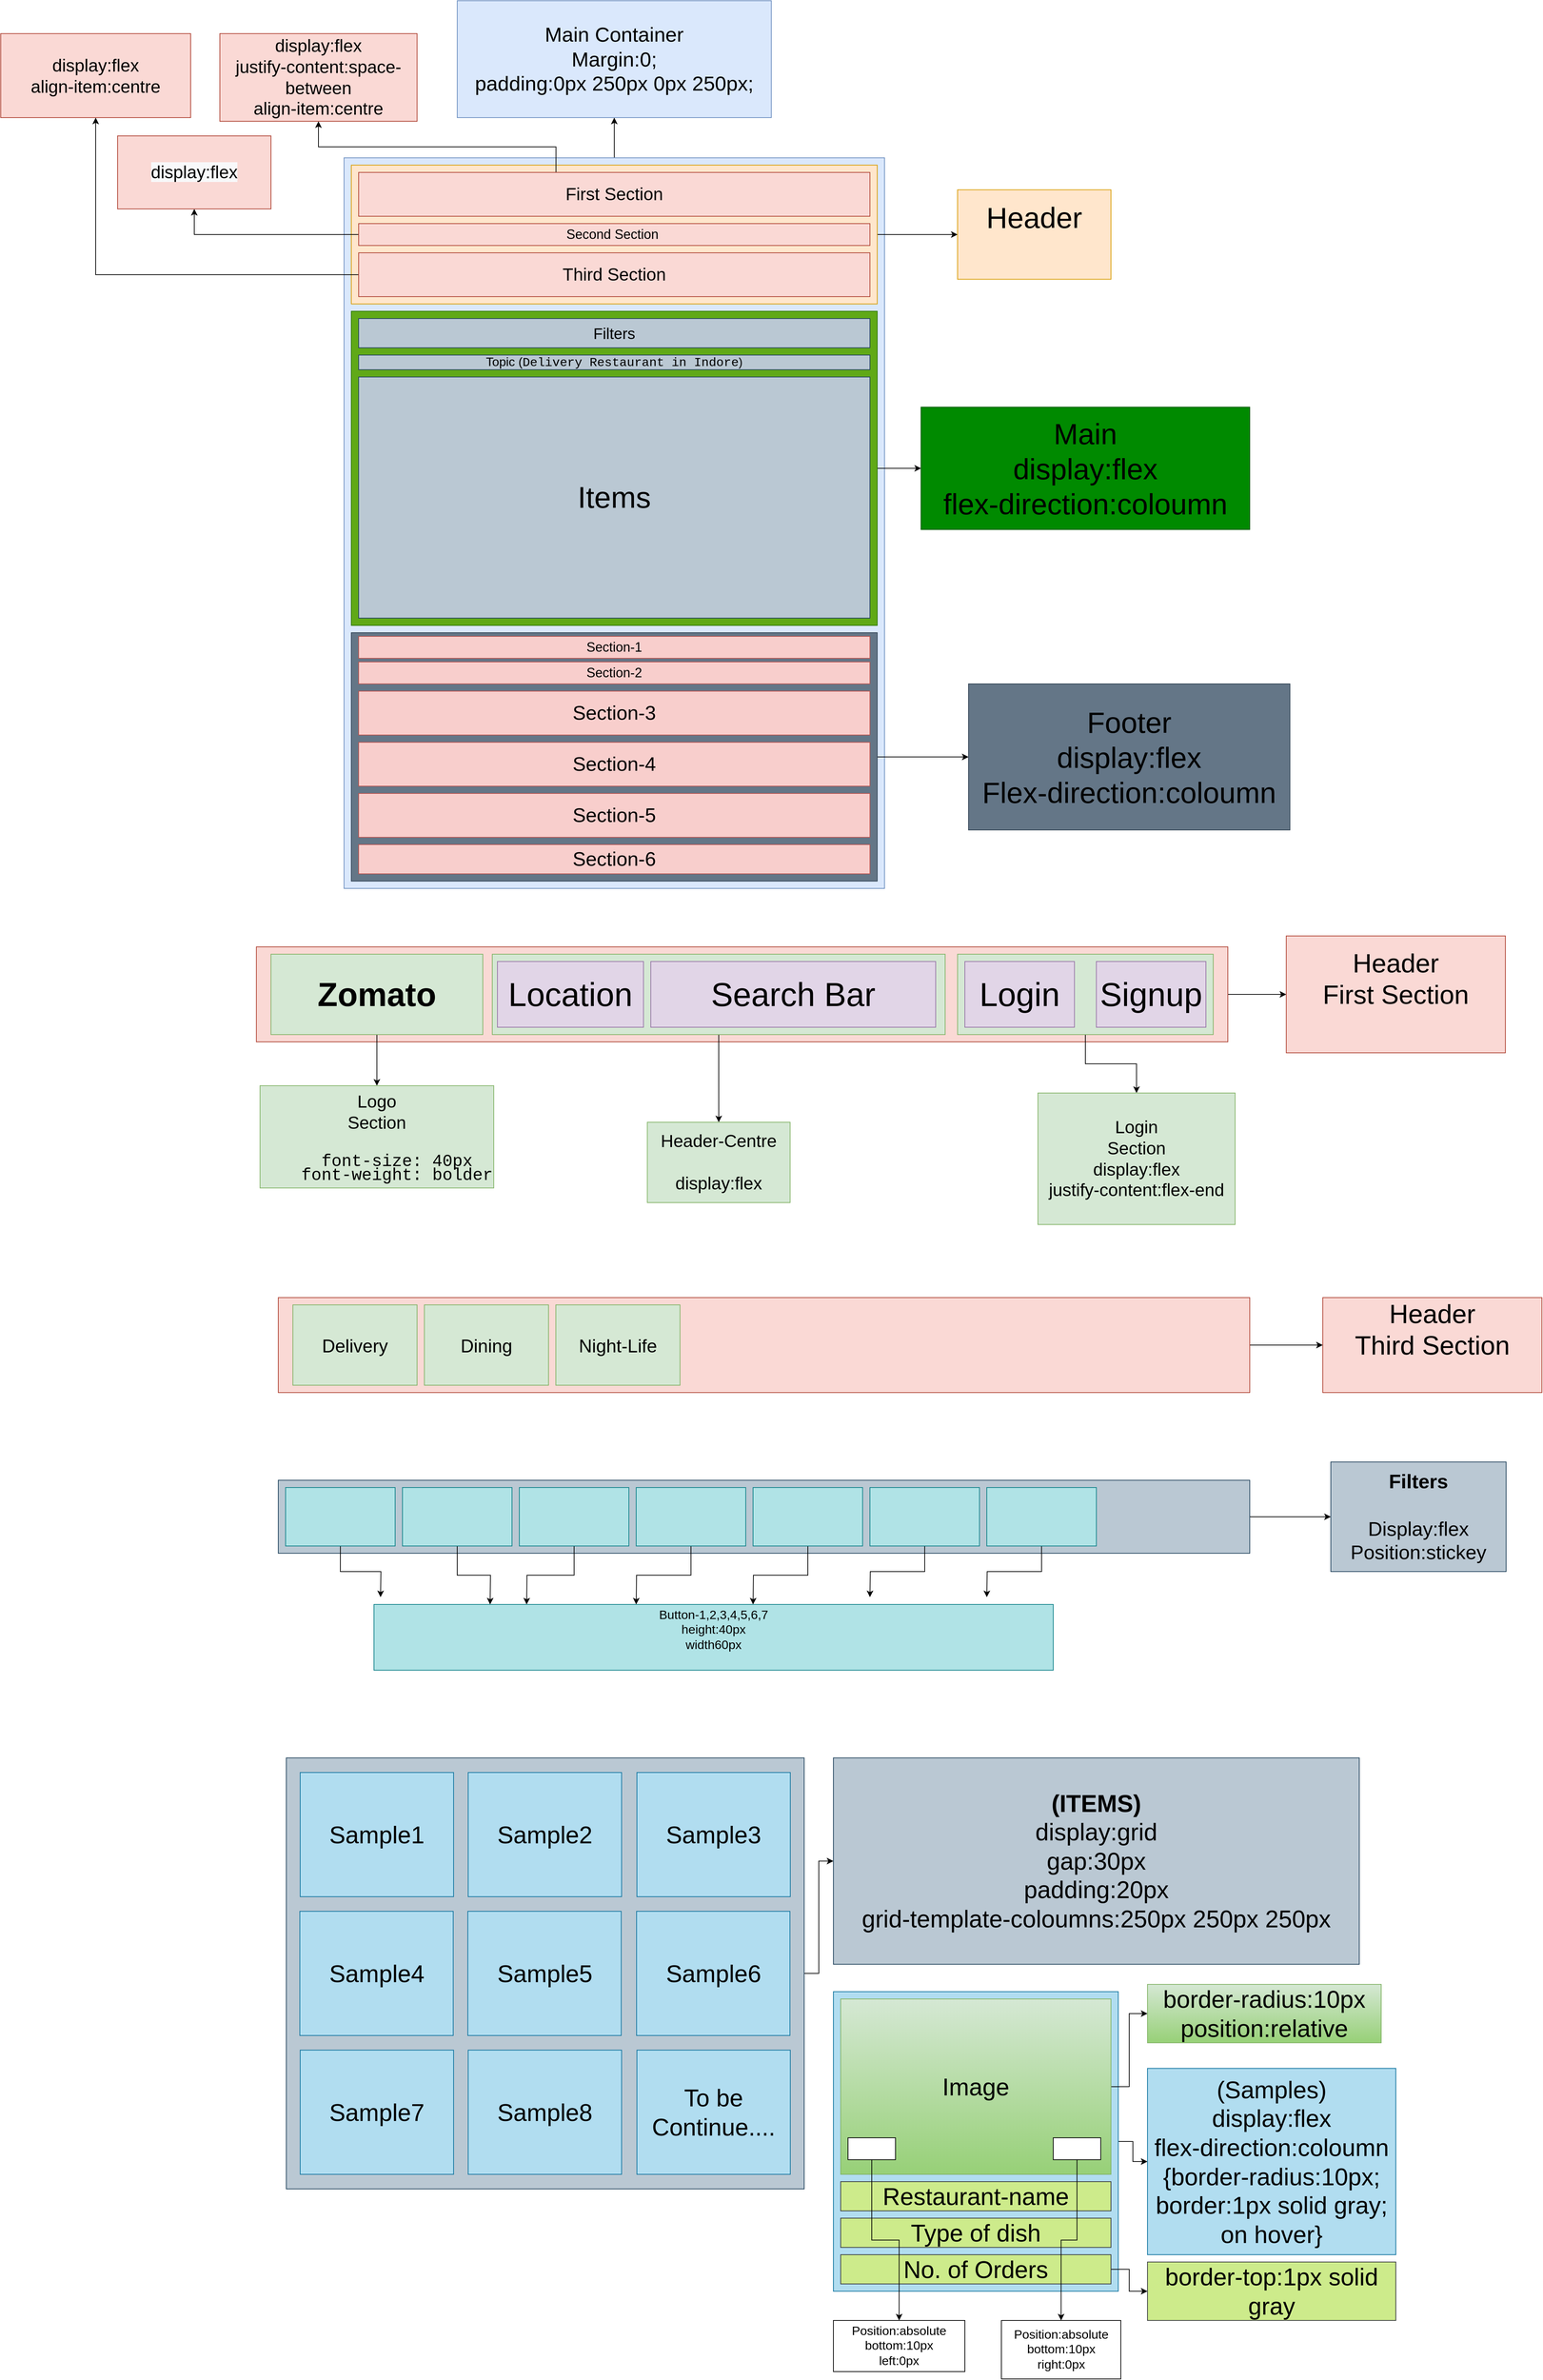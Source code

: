 <mxfile version="17.4.5" type="device"><diagram id="I2g7w4aTYmv8-tsleZh8" name="Page-1"><mxGraphModel dx="1869" dy="1655" grid="1" gridSize="10" guides="1" tooltips="1" connect="1" arrows="1" fold="1" page="1" pageScale="1" pageWidth="850" pageHeight="1100" math="0" shadow="0"><root><mxCell id="0"/><mxCell id="1" parent="0"/><mxCell id="k0lRmJQvDt0-P88YfrCd-26" value="" style="edgeStyle=orthogonalEdgeStyle;rounded=0;orthogonalLoop=1;jettySize=auto;html=1;fontSize=40;" parent="1" source="k0lRmJQvDt0-P88YfrCd-1" target="k0lRmJQvDt0-P88YfrCd-25" edge="1"><mxGeometry relative="1" as="geometry"/></mxCell><mxCell id="k0lRmJQvDt0-P88YfrCd-1" value="" style="rounded=0;whiteSpace=wrap;html=1;fillColor=#dae8fc;strokeColor=#6c8ebf;" parent="1" vertex="1"><mxGeometry x="170" y="110" width="740" height="1000" as="geometry"/></mxCell><mxCell id="k0lRmJQvDt0-P88YfrCd-22" value="" style="edgeStyle=orthogonalEdgeStyle;rounded=0;orthogonalLoop=1;jettySize=auto;html=1;fontSize=40;" parent="1" source="k0lRmJQvDt0-P88YfrCd-2" target="k0lRmJQvDt0-P88YfrCd-21" edge="1"><mxGeometry relative="1" as="geometry"/></mxCell><mxCell id="k0lRmJQvDt0-P88YfrCd-2" value="" style="rounded=0;whiteSpace=wrap;html=1;fillColor=#ffe6cc;strokeColor=#d79b00;" parent="1" vertex="1"><mxGeometry x="180" y="120" width="720" height="190" as="geometry"/></mxCell><mxCell id="k0lRmJQvDt0-P88YfrCd-18" value="" style="edgeStyle=orthogonalEdgeStyle;rounded=0;orthogonalLoop=1;jettySize=auto;html=1;fontSize=40;" parent="1" source="k0lRmJQvDt0-P88YfrCd-3" target="k0lRmJQvDt0-P88YfrCd-17" edge="1"><mxGeometry relative="1" as="geometry"/></mxCell><mxCell id="k0lRmJQvDt0-P88YfrCd-3" value="" style="rounded=0;whiteSpace=wrap;html=1;fillColor=#60a917;strokeColor=#2D7600;fontColor=#ffffff;" parent="1" vertex="1"><mxGeometry x="180" y="320" width="720" height="430" as="geometry"/></mxCell><mxCell id="k0lRmJQvDt0-P88YfrCd-20" value="" style="edgeStyle=orthogonalEdgeStyle;rounded=0;orthogonalLoop=1;jettySize=auto;html=1;fontSize=40;" parent="1" source="k0lRmJQvDt0-P88YfrCd-5" target="k0lRmJQvDt0-P88YfrCd-19" edge="1"><mxGeometry relative="1" as="geometry"/></mxCell><mxCell id="k0lRmJQvDt0-P88YfrCd-5" value="" style="rounded=0;whiteSpace=wrap;html=1;fillColor=#647687;strokeColor=#314354;fontColor=#ffffff;" parent="1" vertex="1"><mxGeometry x="180" y="760" width="720" height="340" as="geometry"/></mxCell><mxCell id="b_fzYCE3SWWyW0oN0Fh3-9" value="" style="edgeStyle=orthogonalEdgeStyle;rounded=0;orthogonalLoop=1;jettySize=auto;html=1;fontSize=24;exitX=0.386;exitY=0;exitDx=0;exitDy=0;exitPerimeter=0;" parent="1" source="k0lRmJQvDt0-P88YfrCd-6" target="b_fzYCE3SWWyW0oN0Fh3-8" edge="1"><mxGeometry relative="1" as="geometry"/></mxCell><mxCell id="k0lRmJQvDt0-P88YfrCd-6" value="&lt;span style=&quot;font-size: 24px&quot;&gt;First Section&lt;/span&gt;" style="rounded=0;whiteSpace=wrap;html=1;fillColor=#fad9d5;strokeColor=#ae4132;" parent="1" vertex="1"><mxGeometry x="190" y="130" width="700" height="60" as="geometry"/></mxCell><mxCell id="b_fzYCE3SWWyW0oN0Fh3-11" value="" style="edgeStyle=orthogonalEdgeStyle;rounded=0;orthogonalLoop=1;jettySize=auto;html=1;fontSize=24;" parent="1" source="k0lRmJQvDt0-P88YfrCd-7" target="b_fzYCE3SWWyW0oN0Fh3-10" edge="1"><mxGeometry relative="1" as="geometry"/></mxCell><mxCell id="k0lRmJQvDt0-P88YfrCd-7" value="&lt;font style=&quot;font-size: 18px&quot;&gt;Second Section&amp;nbsp;&lt;/font&gt;" style="rounded=0;whiteSpace=wrap;html=1;fillColor=#fad9d5;strokeColor=#ae4132;" parent="1" vertex="1"><mxGeometry x="190" y="200" width="700" height="30" as="geometry"/></mxCell><mxCell id="b_fzYCE3SWWyW0oN0Fh3-13" value="" style="edgeStyle=orthogonalEdgeStyle;rounded=0;orthogonalLoop=1;jettySize=auto;html=1;fontSize=24;" parent="1" source="k0lRmJQvDt0-P88YfrCd-8" target="b_fzYCE3SWWyW0oN0Fh3-12" edge="1"><mxGeometry relative="1" as="geometry"/></mxCell><mxCell id="k0lRmJQvDt0-P88YfrCd-8" value="&lt;span style=&quot;font-size: 24px&quot;&gt;Third Section&lt;/span&gt;" style="rounded=0;whiteSpace=wrap;html=1;fillColor=#fad9d5;strokeColor=#ae4132;" parent="1" vertex="1"><mxGeometry x="190" y="240" width="700" height="60" as="geometry"/></mxCell><mxCell id="k0lRmJQvDt0-P88YfrCd-9" value="&lt;span style=&quot;font-size: 21px&quot;&gt;Filters&lt;/span&gt;" style="rounded=0;whiteSpace=wrap;html=1;fillColor=#bac8d3;strokeColor=#23445d;" parent="1" vertex="1"><mxGeometry x="190" y="330" width="700" height="40" as="geometry"/></mxCell><mxCell id="k0lRmJQvDt0-P88YfrCd-10" value="&lt;font style=&quot;font-size: 17px&quot;&gt;Topic (&lt;span style=&quot;font-family: &amp;#34;consolas&amp;#34; , &amp;#34;courier new&amp;#34; , monospace&quot;&gt;Delivery Restaurant in Indore&lt;/span&gt;&lt;/font&gt;&lt;span style=&quot;font-size: 16px&quot;&gt;)&lt;/span&gt;" style="rounded=0;whiteSpace=wrap;html=1;fillColor=#bac8d3;strokeColor=#23445d;" parent="1" vertex="1"><mxGeometry x="190" y="380" width="700" height="20" as="geometry"/></mxCell><mxCell id="k0lRmJQvDt0-P88YfrCd-11" value="&lt;font style=&quot;font-size: 41px&quot;&gt;Items&lt;/font&gt;" style="rounded=0;whiteSpace=wrap;html=1;fillColor=#bac8d3;strokeColor=#23445d;" parent="1" vertex="1"><mxGeometry x="190" y="410" width="700" height="330" as="geometry"/></mxCell><mxCell id="k0lRmJQvDt0-P88YfrCd-17" value="&lt;span style=&quot;font-size: 40px&quot;&gt;&lt;font color=&quot;#000000&quot;&gt;Main&lt;br&gt;display:flex&lt;br&gt;flex-direction:coloumn&lt;/font&gt;&lt;br&gt;&lt;/span&gt;" style="whiteSpace=wrap;html=1;fillColor=#008a00;strokeColor=#005700;rounded=0;fontColor=#ffffff;" parent="1" vertex="1"><mxGeometry x="960" y="451.25" width="450" height="167.5" as="geometry"/></mxCell><mxCell id="k0lRmJQvDt0-P88YfrCd-19" value="&lt;span style=&quot;font-size: 40px&quot;&gt;&lt;font color=&quot;#000000&quot;&gt;Footer&lt;br&gt;display:flex&lt;br&gt;Flex-direction:coloumn&lt;/font&gt;&lt;br&gt;&lt;/span&gt;" style="whiteSpace=wrap;html=1;fillColor=#647687;strokeColor=#314354;rounded=0;fontColor=#ffffff;" parent="1" vertex="1"><mxGeometry x="1025" y="830" width="440" height="200" as="geometry"/></mxCell><mxCell id="k0lRmJQvDt0-P88YfrCd-21" value="&lt;span style=&quot;font-size: 40px&quot;&gt;Header&lt;br&gt;&lt;/span&gt;&lt;span style=&quot;font-size: 40px&quot;&gt;&lt;br&gt;&lt;/span&gt;" style="whiteSpace=wrap;html=1;fillColor=#ffe6cc;strokeColor=#d79b00;rounded=0;" parent="1" vertex="1"><mxGeometry x="1010" y="153.75" width="210" height="122.5" as="geometry"/></mxCell><mxCell id="k0lRmJQvDt0-P88YfrCd-25" value="&lt;span style=&quot;font-size: 28px&quot;&gt;Main Container&lt;br&gt;Margin:0;&lt;br&gt;padding:0px 250px 0px 250px;&lt;br&gt;&lt;/span&gt;" style="whiteSpace=wrap;html=1;fillColor=#dae8fc;strokeColor=#6c8ebf;rounded=0;" parent="1" vertex="1"><mxGeometry x="325" y="-105" width="430" height="160" as="geometry"/></mxCell><mxCell id="b_fzYCE3SWWyW0oN0Fh3-2" value="&lt;font style=&quot;font-size: 18px&quot;&gt;Section-2&lt;/font&gt;" style="rounded=0;whiteSpace=wrap;html=1;fontSize=16;fillColor=#f8cecc;strokeColor=#b85450;" parent="1" vertex="1"><mxGeometry x="190" y="800" width="700" height="30" as="geometry"/></mxCell><mxCell id="b_fzYCE3SWWyW0oN0Fh3-3" value="&lt;span style=&quot;font-size: 27px&quot;&gt;Section-3&lt;/span&gt;" style="rounded=0;whiteSpace=wrap;html=1;fontSize=16;fillColor=#f8cecc;strokeColor=#b85450;" parent="1" vertex="1"><mxGeometry x="190" y="840" width="700" height="60" as="geometry"/></mxCell><mxCell id="b_fzYCE3SWWyW0oN0Fh3-4" value="&lt;span style=&quot;font-size: 27px&quot;&gt;Section-4&lt;/span&gt;" style="rounded=0;whiteSpace=wrap;html=1;fontSize=16;fillColor=#f8cecc;strokeColor=#b85450;" parent="1" vertex="1"><mxGeometry x="190" y="910" width="700" height="60" as="geometry"/></mxCell><mxCell id="b_fzYCE3SWWyW0oN0Fh3-5" value="&lt;span style=&quot;font-size: 27px&quot;&gt;Section-5&lt;/span&gt;" style="rounded=0;whiteSpace=wrap;html=1;fontSize=16;fillColor=#f8cecc;strokeColor=#b85450;" parent="1" vertex="1"><mxGeometry x="190" y="980" width="700" height="60" as="geometry"/></mxCell><mxCell id="b_fzYCE3SWWyW0oN0Fh3-6" value="&lt;span style=&quot;font-size: 18px&quot;&gt;Section-1&lt;/span&gt;" style="rounded=0;whiteSpace=wrap;html=1;fontSize=16;fillColor=#f8cecc;strokeColor=#b85450;" parent="1" vertex="1"><mxGeometry x="190" y="765" width="700" height="30" as="geometry"/></mxCell><mxCell id="b_fzYCE3SWWyW0oN0Fh3-7" value="&lt;span style=&quot;font-size: 27px&quot;&gt;Section-6&lt;/span&gt;" style="rounded=0;whiteSpace=wrap;html=1;fontSize=16;fillColor=#f8cecc;strokeColor=#b85450;" parent="1" vertex="1"><mxGeometry x="190" y="1050" width="700" height="40" as="geometry"/></mxCell><mxCell id="b_fzYCE3SWWyW0oN0Fh3-8" value="&lt;span style=&quot;font-size: 24px&quot;&gt;display:flex&lt;br&gt;justify-content:space-between&lt;br&gt;align-item:centre&lt;br&gt;&lt;/span&gt;" style="whiteSpace=wrap;html=1;fillColor=#fad9d5;strokeColor=#ae4132;rounded=0;" parent="1" vertex="1"><mxGeometry y="-60" width="270" height="120" as="geometry"/></mxCell><mxCell id="b_fzYCE3SWWyW0oN0Fh3-10" value="&#10;&#10;&lt;span style=&quot;color: rgb(0, 0, 0); font-family: helvetica; font-size: 24px; font-style: normal; font-weight: 400; letter-spacing: normal; text-align: center; text-indent: 0px; text-transform: none; word-spacing: 0px; background-color: rgb(248, 249, 250); display: inline; float: none;&quot;&gt;display:flex&lt;/span&gt;&#10;&#10;" style="whiteSpace=wrap;html=1;fillColor=#fad9d5;strokeColor=#ae4132;rounded=0;" parent="1" vertex="1"><mxGeometry x="-140" y="80" width="210" height="100" as="geometry"/></mxCell><mxCell id="b_fzYCE3SWWyW0oN0Fh3-12" value="&lt;span style=&quot;font-size: 24px&quot;&gt;display:flex&lt;br&gt;align-item:centre&lt;br&gt;&lt;/span&gt;" style="whiteSpace=wrap;html=1;fillColor=#fad9d5;strokeColor=#ae4132;rounded=0;" parent="1" vertex="1"><mxGeometry x="-300" y="-60" width="260" height="115" as="geometry"/></mxCell><mxCell id="b_fzYCE3SWWyW0oN0Fh3-19" value="" style="edgeStyle=orthogonalEdgeStyle;rounded=0;orthogonalLoop=1;jettySize=auto;html=1;fontSize=24;" parent="1" source="b_fzYCE3SWWyW0oN0Fh3-14" target="b_fzYCE3SWWyW0oN0Fh3-18" edge="1"><mxGeometry relative="1" as="geometry"/></mxCell><mxCell id="b_fzYCE3SWWyW0oN0Fh3-14" value="&lt;span style=&quot;font-size: 24px&quot;&gt;First Section&lt;/span&gt;" style="rounded=0;whiteSpace=wrap;html=1;fillColor=#fad9d5;strokeColor=#ae4132;" parent="1" vertex="1"><mxGeometry x="50" y="1190" width="1330" height="130" as="geometry"/></mxCell><mxCell id="b_fzYCE3SWWyW0oN0Fh3-25" value="" style="edgeStyle=orthogonalEdgeStyle;rounded=0;orthogonalLoop=1;jettySize=auto;html=1;fontSize=36;" parent="1" source="b_fzYCE3SWWyW0oN0Fh3-15" target="b_fzYCE3SWWyW0oN0Fh3-24" edge="1"><mxGeometry relative="1" as="geometry"/></mxCell><mxCell id="b_fzYCE3SWWyW0oN0Fh3-15" value="&lt;b&gt;&lt;font style=&quot;font-size: 45px&quot;&gt;Zomato&lt;/font&gt;&lt;/b&gt;" style="rounded=0;whiteSpace=wrap;html=1;fontSize=24;fillColor=#d5e8d4;strokeColor=#82b366;" parent="1" vertex="1"><mxGeometry x="70" y="1200" width="290" height="110" as="geometry"/></mxCell><mxCell id="b_fzYCE3SWWyW0oN0Fh3-23" value="" style="edgeStyle=orthogonalEdgeStyle;rounded=0;orthogonalLoop=1;jettySize=auto;html=1;fontSize=36;" parent="1" source="b_fzYCE3SWWyW0oN0Fh3-16" target="b_fzYCE3SWWyW0oN0Fh3-22" edge="1"><mxGeometry relative="1" as="geometry"/></mxCell><mxCell id="b_fzYCE3SWWyW0oN0Fh3-16" value="" style="rounded=0;whiteSpace=wrap;html=1;fontSize=24;fillColor=#d5e8d4;strokeColor=#82b366;" parent="1" vertex="1"><mxGeometry x="373" y="1200" width="620" height="110" as="geometry"/></mxCell><mxCell id="b_fzYCE3SWWyW0oN0Fh3-21" value="" style="edgeStyle=orthogonalEdgeStyle;rounded=0;orthogonalLoop=1;jettySize=auto;html=1;fontSize=36;" parent="1" source="b_fzYCE3SWWyW0oN0Fh3-17" target="b_fzYCE3SWWyW0oN0Fh3-20" edge="1"><mxGeometry relative="1" as="geometry"/></mxCell><mxCell id="b_fzYCE3SWWyW0oN0Fh3-17" value="" style="rounded=0;whiteSpace=wrap;html=1;fontSize=24;fillColor=#d5e8d4;strokeColor=#82b366;" parent="1" vertex="1"><mxGeometry x="1010" y="1200" width="350" height="110" as="geometry"/></mxCell><mxCell id="b_fzYCE3SWWyW0oN0Fh3-18" value="&lt;font style=&quot;font-size: 36px&quot;&gt;Header&lt;br&gt;First Section&lt;br&gt;&lt;br&gt;&lt;/font&gt;" style="whiteSpace=wrap;html=1;fillColor=#fad9d5;strokeColor=#ae4132;rounded=0;" parent="1" vertex="1"><mxGeometry x="1460" y="1175" width="300" height="160" as="geometry"/></mxCell><mxCell id="b_fzYCE3SWWyW0oN0Fh3-20" value="&lt;span&gt;Login&lt;br&gt;Section&lt;br&gt;display:flex&lt;br&gt;justify-content:flex-end&lt;br&gt;&lt;/span&gt;" style="whiteSpace=wrap;html=1;fontSize=24;fillColor=#d5e8d4;strokeColor=#82b366;rounded=0;" parent="1" vertex="1"><mxGeometry x="1120" y="1390" width="270" height="180" as="geometry"/></mxCell><mxCell id="b_fzYCE3SWWyW0oN0Fh3-22" value="&lt;span&gt;Header-Centre&lt;br&gt;&lt;br&gt;display:flex&lt;br&gt;&lt;/span&gt;" style="whiteSpace=wrap;html=1;fontSize=24;fillColor=#d5e8d4;strokeColor=#82b366;rounded=0;" parent="1" vertex="1"><mxGeometry x="585.25" y="1430" width="195.5" height="110" as="geometry"/></mxCell><mxCell id="b_fzYCE3SWWyW0oN0Fh3-24" value="Logo&lt;br&gt;Section&lt;br&gt;&lt;font style=&quot;font-size: 23px&quot;&gt;&lt;br&gt;&lt;/font&gt;&lt;div style=&quot;font-family: &amp;#34;consolas&amp;#34; , &amp;#34;courier new&amp;#34; , monospace ; line-height: 19px ; font-size: 23px&quot;&gt;&lt;div&gt;&lt;/div&gt;&lt;div&gt;&lt;font style=&quot;font-size: 23px&quot;&gt;&amp;nbsp; &amp;nbsp; font-size: 40px&lt;/font&gt;&lt;/div&gt;&lt;div&gt;&lt;font style=&quot;font-size: 23px&quot;&gt;&amp;nbsp; &amp;nbsp; font-weight: bolder&lt;/font&gt;&lt;/div&gt;&lt;/div&gt;" style="whiteSpace=wrap;html=1;fontSize=24;fillColor=#d5e8d4;strokeColor=#82b366;rounded=0;" parent="1" vertex="1"><mxGeometry x="55" y="1380" width="320" height="140" as="geometry"/></mxCell><mxCell id="b_fzYCE3SWWyW0oN0Fh3-26" value="Location" style="rounded=0;whiteSpace=wrap;html=1;fontSize=45;fillColor=#e1d5e7;strokeColor=#9673a6;" parent="1" vertex="1"><mxGeometry x="380" y="1210" width="200" height="90" as="geometry"/></mxCell><mxCell id="b_fzYCE3SWWyW0oN0Fh3-27" value="Search Bar" style="rounded=0;whiteSpace=wrap;html=1;fontSize=45;fillColor=#e1d5e7;strokeColor=#9673a6;" parent="1" vertex="1"><mxGeometry x="590" y="1210" width="390" height="90" as="geometry"/></mxCell><mxCell id="b_fzYCE3SWWyW0oN0Fh3-28" value="Login" style="rounded=0;whiteSpace=wrap;html=1;fontSize=45;fillColor=#e1d5e7;strokeColor=#9673a6;" parent="1" vertex="1"><mxGeometry x="1020" y="1210" width="150" height="90" as="geometry"/></mxCell><mxCell id="b_fzYCE3SWWyW0oN0Fh3-29" value="Signup" style="rounded=0;whiteSpace=wrap;html=1;fontSize=45;fillColor=#e1d5e7;strokeColor=#9673a6;" parent="1" vertex="1"><mxGeometry x="1200" y="1210" width="150" height="90" as="geometry"/></mxCell><mxCell id="b_fzYCE3SWWyW0oN0Fh3-31" value="" style="edgeStyle=orthogonalEdgeStyle;rounded=0;orthogonalLoop=1;jettySize=auto;html=1;fontSize=24;" parent="1" edge="1"><mxGeometry relative="1" as="geometry"><mxPoint x="1467.5" y="1705" as="targetPoint"/></mxGeometry></mxCell><mxCell id="b_fzYCE3SWWyW0oN0Fh3-34" value="" style="edgeStyle=orthogonalEdgeStyle;rounded=0;orthogonalLoop=1;jettySize=auto;html=1;fontSize=24;" parent="1" source="b_fzYCE3SWWyW0oN0Fh3-35" target="b_fzYCE3SWWyW0oN0Fh3-36" edge="1"><mxGeometry relative="1" as="geometry"/></mxCell><mxCell id="b_fzYCE3SWWyW0oN0Fh3-35" value="" style="rounded=0;whiteSpace=wrap;html=1;fillColor=#fad9d5;strokeColor=#ae4132;" parent="1" vertex="1"><mxGeometry x="80" y="1670" width="1330" height="130" as="geometry"/></mxCell><mxCell id="b_fzYCE3SWWyW0oN0Fh3-36" value="&lt;font style=&quot;font-size: 36px&quot;&gt;Header&lt;br&gt;Third Section&lt;br&gt;&lt;br&gt;&lt;/font&gt;" style="whiteSpace=wrap;html=1;fillColor=#fad9d5;strokeColor=#ae4132;rounded=0;" parent="1" vertex="1"><mxGeometry x="1510" y="1670" width="300" height="130" as="geometry"/></mxCell><mxCell id="b_fzYCE3SWWyW0oN0Fh3-37" value="Delivery" style="rounded=0;whiteSpace=wrap;html=1;labelBackgroundColor=none;fontSize=25;fillColor=#d5e8d4;strokeColor=#82b366;" parent="1" vertex="1"><mxGeometry x="100" y="1680" width="170" height="110" as="geometry"/></mxCell><mxCell id="b_fzYCE3SWWyW0oN0Fh3-38" value="Dining" style="rounded=0;whiteSpace=wrap;html=1;labelBackgroundColor=none;fontSize=25;fillColor=#d5e8d4;strokeColor=#82b366;" parent="1" vertex="1"><mxGeometry x="280" y="1680" width="170" height="110" as="geometry"/></mxCell><mxCell id="b_fzYCE3SWWyW0oN0Fh3-39" value="Night-Life" style="rounded=0;whiteSpace=wrap;html=1;labelBackgroundColor=none;fontSize=25;fillColor=#d5e8d4;strokeColor=#82b366;" parent="1" vertex="1"><mxGeometry x="460" y="1680" width="170" height="110" as="geometry"/></mxCell><mxCell id="b_fzYCE3SWWyW0oN0Fh3-43" value="" style="edgeStyle=orthogonalEdgeStyle;rounded=0;orthogonalLoop=1;jettySize=auto;html=1;fontSize=25;fontColor=#000000;" parent="1" source="b_fzYCE3SWWyW0oN0Fh3-41" target="b_fzYCE3SWWyW0oN0Fh3-42" edge="1"><mxGeometry relative="1" as="geometry"/></mxCell><mxCell id="b_fzYCE3SWWyW0oN0Fh3-41" value="" style="rounded=0;whiteSpace=wrap;html=1;labelBackgroundColor=none;fontSize=25;fillColor=#bac8d3;strokeColor=#23445d;" parent="1" vertex="1"><mxGeometry x="80" y="1920" width="1330" height="100" as="geometry"/></mxCell><mxCell id="b_fzYCE3SWWyW0oN0Fh3-42" value="&lt;font style=&quot;font-size: 27px&quot;&gt;&lt;b&gt;Filters&lt;/b&gt;&lt;br&gt;&lt;br&gt;Display:flex&lt;br&gt;Position:stickey&lt;br&gt;&lt;/font&gt;" style="whiteSpace=wrap;html=1;fontSize=25;fillColor=#bac8d3;strokeColor=#23445d;rounded=0;labelBackgroundColor=none;" parent="1" vertex="1"><mxGeometry x="1521" y="1895" width="240" height="150" as="geometry"/></mxCell><mxCell id="b_fzYCE3SWWyW0oN0Fh3-60" style="edgeStyle=orthogonalEdgeStyle;rounded=0;orthogonalLoop=1;jettySize=auto;html=1;fontSize=17;fontColor=#000000;" parent="1" source="b_fzYCE3SWWyW0oN0Fh3-44" edge="1"><mxGeometry relative="1" as="geometry"><mxPoint x="220" y="2080" as="targetPoint"/></mxGeometry></mxCell><mxCell id="b_fzYCE3SWWyW0oN0Fh3-44" value="" style="rounded=0;whiteSpace=wrap;html=1;labelBackgroundColor=none;fontSize=17;fillColor=#b0e3e6;strokeColor=#0e8088;" parent="1" vertex="1"><mxGeometry x="90" y="1930" width="150" height="80" as="geometry"/></mxCell><mxCell id="b_fzYCE3SWWyW0oN0Fh3-54" style="edgeStyle=orthogonalEdgeStyle;rounded=0;orthogonalLoop=1;jettySize=auto;html=1;fontSize=17;fontColor=#000000;" parent="1" source="b_fzYCE3SWWyW0oN0Fh3-45" edge="1"><mxGeometry relative="1" as="geometry"><mxPoint x="370" y="2090" as="targetPoint"/></mxGeometry></mxCell><mxCell id="b_fzYCE3SWWyW0oN0Fh3-45" value="" style="rounded=0;whiteSpace=wrap;html=1;labelBackgroundColor=none;fontSize=17;fillColor=#b0e3e6;strokeColor=#0e8088;" parent="1" vertex="1"><mxGeometry x="250" y="1930" width="150" height="80" as="geometry"/></mxCell><mxCell id="b_fzYCE3SWWyW0oN0Fh3-55" style="edgeStyle=orthogonalEdgeStyle;rounded=0;orthogonalLoop=1;jettySize=auto;html=1;fontSize=17;fontColor=#000000;" parent="1" source="b_fzYCE3SWWyW0oN0Fh3-46" edge="1"><mxGeometry relative="1" as="geometry"><mxPoint x="420" y="2090" as="targetPoint"/></mxGeometry></mxCell><mxCell id="b_fzYCE3SWWyW0oN0Fh3-46" value="" style="rounded=0;whiteSpace=wrap;html=1;labelBackgroundColor=none;fontSize=17;fillColor=#b0e3e6;strokeColor=#0e8088;" parent="1" vertex="1"><mxGeometry x="410" y="1930" width="150" height="80" as="geometry"/></mxCell><mxCell id="b_fzYCE3SWWyW0oN0Fh3-56" style="edgeStyle=orthogonalEdgeStyle;rounded=0;orthogonalLoop=1;jettySize=auto;html=1;fontSize=17;fontColor=#000000;" parent="1" source="b_fzYCE3SWWyW0oN0Fh3-47" edge="1"><mxGeometry relative="1" as="geometry"><mxPoint x="570" y="2090" as="targetPoint"/></mxGeometry></mxCell><mxCell id="b_fzYCE3SWWyW0oN0Fh3-47" value="" style="rounded=0;whiteSpace=wrap;html=1;labelBackgroundColor=none;fontSize=17;fillColor=#b0e3e6;strokeColor=#0e8088;" parent="1" vertex="1"><mxGeometry x="570" y="1930" width="150" height="80" as="geometry"/></mxCell><mxCell id="b_fzYCE3SWWyW0oN0Fh3-57" style="edgeStyle=orthogonalEdgeStyle;rounded=0;orthogonalLoop=1;jettySize=auto;html=1;fontSize=17;fontColor=#000000;" parent="1" source="b_fzYCE3SWWyW0oN0Fh3-48" edge="1"><mxGeometry relative="1" as="geometry"><mxPoint x="730" y="2090" as="targetPoint"/></mxGeometry></mxCell><mxCell id="b_fzYCE3SWWyW0oN0Fh3-48" value="" style="rounded=0;whiteSpace=wrap;html=1;labelBackgroundColor=none;fontSize=17;fillColor=#b0e3e6;strokeColor=#0e8088;" parent="1" vertex="1"><mxGeometry x="730" y="1930" width="150" height="80" as="geometry"/></mxCell><mxCell id="b_fzYCE3SWWyW0oN0Fh3-58" style="edgeStyle=orthogonalEdgeStyle;rounded=0;orthogonalLoop=1;jettySize=auto;html=1;fontSize=17;fontColor=#000000;" parent="1" source="b_fzYCE3SWWyW0oN0Fh3-49" edge="1"><mxGeometry relative="1" as="geometry"><mxPoint x="890" y="2080" as="targetPoint"/></mxGeometry></mxCell><mxCell id="b_fzYCE3SWWyW0oN0Fh3-49" value="" style="rounded=0;whiteSpace=wrap;html=1;labelBackgroundColor=none;fontSize=17;fillColor=#b0e3e6;strokeColor=#0e8088;" parent="1" vertex="1"><mxGeometry x="890" y="1930" width="150" height="80" as="geometry"/></mxCell><mxCell id="b_fzYCE3SWWyW0oN0Fh3-59" style="edgeStyle=orthogonalEdgeStyle;rounded=0;orthogonalLoop=1;jettySize=auto;html=1;fontSize=17;fontColor=#000000;" parent="1" source="b_fzYCE3SWWyW0oN0Fh3-50" edge="1"><mxGeometry relative="1" as="geometry"><mxPoint x="1050" y="2080" as="targetPoint"/></mxGeometry></mxCell><mxCell id="b_fzYCE3SWWyW0oN0Fh3-50" value="" style="rounded=0;whiteSpace=wrap;html=1;labelBackgroundColor=none;fontSize=17;fillColor=#b0e3e6;strokeColor=#0e8088;" parent="1" vertex="1"><mxGeometry x="1050" y="1930" width="150" height="80" as="geometry"/></mxCell><mxCell id="b_fzYCE3SWWyW0oN0Fh3-51" value="Button-1,2,3,4,5,6,7&lt;br&gt;height:40px&lt;br&gt;width60px&lt;br&gt;&lt;span style=&quot;color: rgba(0 , 0 , 0 , 0) ; font-family: monospace ; font-size: 0px&quot;&gt;he%3CmxGraphModel%3E%3Croot%3E%3CmxCell%20id%3D%220%22%2F%3E%3CmxCell%20id%3D%221%22%20parent%3D%220%22%2F%3E%3CmxCell%20id%3D%222%22%20value%3D%22%22%20style%3D%22rounded%3D0%3BwhiteSpace%3Dwrap%3Bhtml%3D1%3BlabelBackgroundColor%3Dnone%3BfontSize%3D17%3BfillColor%3D%23b0e3e6%3BstrokeColor%3D%230e8088%3B%22%20vertex%3D%221%22%20parent%3D%221%22%3E%3CmxGeometry%20x%3D%2290%22%20y%3D%221930%22%20width%3D%22150%22%20height%3D%2280%22%20as%3D%22geometry%22%2F%3E%3C%2FmxCell%3E%3C%2Froot%3E%3C%2FmxGraphModel%3E,12&lt;/span&gt;" style="rounded=0;whiteSpace=wrap;html=1;labelBackgroundColor=none;fontSize=17;fillColor=#b0e3e6;strokeColor=#0e8088;" parent="1" vertex="1"><mxGeometry x="211" y="2090" width="930" height="90" as="geometry"/></mxCell><mxCell id="b_fzYCE3SWWyW0oN0Fh3-63" value="" style="edgeStyle=orthogonalEdgeStyle;rounded=0;orthogonalLoop=1;jettySize=auto;html=1;fontSize=17;fontColor=#000000;" parent="1" source="b_fzYCE3SWWyW0oN0Fh3-61" target="b_fzYCE3SWWyW0oN0Fh3-62" edge="1"><mxGeometry relative="1" as="geometry"/></mxCell><mxCell id="b_fzYCE3SWWyW0oN0Fh3-61" value="" style="rounded=0;whiteSpace=wrap;html=1;labelBackgroundColor=none;fontSize=17;fillColor=#bac8d3;strokeColor=#23445d;" parent="1" vertex="1"><mxGeometry x="91" y="2300" width="709" height="590" as="geometry"/></mxCell><mxCell id="b_fzYCE3SWWyW0oN0Fh3-62" value="&lt;font style=&quot;font-size: 33px&quot;&gt;&lt;b&gt;(ITEMS)&lt;/b&gt;&lt;br&gt;display:grid&lt;br&gt;gap:30px&lt;br&gt;padding:20px&lt;br&gt;grid-template-coloumns:250px 250px 250px&lt;br&gt;&lt;/font&gt;" style="whiteSpace=wrap;html=1;fontSize=17;fillColor=#bac8d3;strokeColor=#23445d;rounded=0;labelBackgroundColor=none;" parent="1" vertex="1"><mxGeometry x="840" y="2300" width="720" height="282.5" as="geometry"/></mxCell><mxCell id="b_fzYCE3SWWyW0oN0Fh3-64" value="Sample1" style="rounded=0;whiteSpace=wrap;html=1;labelBackgroundColor=none;fontSize=33;fillColor=#b1ddf0;strokeColor=#10739e;" parent="1" vertex="1"><mxGeometry x="110" y="2320" width="210" height="170" as="geometry"/></mxCell><mxCell id="b_fzYCE3SWWyW0oN0Fh3-66" value="&lt;span&gt;Sample2&lt;/span&gt;" style="rounded=0;whiteSpace=wrap;html=1;labelBackgroundColor=none;fontSize=33;fillColor=#b1ddf0;strokeColor=#10739e;" parent="1" vertex="1"><mxGeometry x="340" y="2320" width="210" height="170" as="geometry"/></mxCell><mxCell id="b_fzYCE3SWWyW0oN0Fh3-67" value="&lt;span&gt;Sample3&lt;/span&gt;" style="rounded=0;whiteSpace=wrap;html=1;labelBackgroundColor=none;fontSize=33;fillColor=#b1ddf0;strokeColor=#10739e;" parent="1" vertex="1"><mxGeometry x="571" y="2320" width="210" height="170" as="geometry"/></mxCell><mxCell id="b_fzYCE3SWWyW0oN0Fh3-68" value="&lt;span&gt;Sample4&lt;/span&gt;" style="rounded=0;whiteSpace=wrap;html=1;labelBackgroundColor=none;fontSize=33;fillColor=#b1ddf0;strokeColor=#10739e;" parent="1" vertex="1"><mxGeometry x="109.5" y="2510" width="210" height="170" as="geometry"/></mxCell><mxCell id="b_fzYCE3SWWyW0oN0Fh3-69" value="&lt;span&gt;Sample5&lt;/span&gt;" style="rounded=0;whiteSpace=wrap;html=1;labelBackgroundColor=none;fontSize=33;fillColor=#b1ddf0;strokeColor=#10739e;" parent="1" vertex="1"><mxGeometry x="339.5" y="2510" width="210" height="170" as="geometry"/></mxCell><mxCell id="b_fzYCE3SWWyW0oN0Fh3-70" value="&lt;span&gt;Sample6&lt;/span&gt;" style="rounded=0;whiteSpace=wrap;html=1;labelBackgroundColor=none;fontSize=33;fillColor=#b1ddf0;strokeColor=#10739e;" parent="1" vertex="1"><mxGeometry x="570.5" y="2510" width="210" height="170" as="geometry"/></mxCell><mxCell id="b_fzYCE3SWWyW0oN0Fh3-71" value="&lt;span&gt;Sample7&lt;/span&gt;" style="rounded=0;whiteSpace=wrap;html=1;labelBackgroundColor=none;fontSize=33;fillColor=#b1ddf0;strokeColor=#10739e;" parent="1" vertex="1"><mxGeometry x="110" y="2700" width="210" height="170" as="geometry"/></mxCell><mxCell id="b_fzYCE3SWWyW0oN0Fh3-72" value="&lt;span&gt;Sample8&lt;/span&gt;" style="rounded=0;whiteSpace=wrap;html=1;labelBackgroundColor=none;fontSize=33;fillColor=#b1ddf0;strokeColor=#10739e;" parent="1" vertex="1"><mxGeometry x="340" y="2700" width="210" height="170" as="geometry"/></mxCell><mxCell id="b_fzYCE3SWWyW0oN0Fh3-73" value="To be Continue...." style="rounded=0;whiteSpace=wrap;html=1;labelBackgroundColor=none;fontSize=33;fillColor=#b1ddf0;strokeColor=#10739e;" parent="1" vertex="1"><mxGeometry x="571" y="2700" width="210" height="170" as="geometry"/></mxCell><mxCell id="b_fzYCE3SWWyW0oN0Fh3-80" value="" style="edgeStyle=orthogonalEdgeStyle;rounded=0;orthogonalLoop=1;jettySize=auto;html=1;fontSize=33;fontColor=#000000;" parent="1" source="b_fzYCE3SWWyW0oN0Fh3-74" target="b_fzYCE3SWWyW0oN0Fh3-79" edge="1"><mxGeometry relative="1" as="geometry"/></mxCell><mxCell id="b_fzYCE3SWWyW0oN0Fh3-74" value="Sample1" style="rounded=0;whiteSpace=wrap;html=1;labelBackgroundColor=none;fontSize=33;fillColor=#b1ddf0;strokeColor=#10739e;" parent="1" vertex="1"><mxGeometry x="840" y="2620" width="390" height="410" as="geometry"/></mxCell><mxCell id="b_fzYCE3SWWyW0oN0Fh3-82" value="" style="edgeStyle=orthogonalEdgeStyle;rounded=0;orthogonalLoop=1;jettySize=auto;html=1;fontSize=33;fontColor=#000000;" parent="1" source="b_fzYCE3SWWyW0oN0Fh3-75" target="b_fzYCE3SWWyW0oN0Fh3-81" edge="1"><mxGeometry relative="1" as="geometry"/></mxCell><mxCell id="b_fzYCE3SWWyW0oN0Fh3-75" value="Image" style="rounded=0;whiteSpace=wrap;html=1;labelBackgroundColor=none;fontSize=33;fillColor=#d5e8d4;strokeColor=#82b366;gradientColor=#97d077;" parent="1" vertex="1"><mxGeometry x="850" y="2630" width="370" height="240" as="geometry"/></mxCell><mxCell id="b_fzYCE3SWWyW0oN0Fh3-76" value="Restaurant-name" style="rounded=0;whiteSpace=wrap;html=1;labelBackgroundColor=none;fontSize=33;fillColor=#cdeb8b;strokeColor=#36393d;" parent="1" vertex="1"><mxGeometry x="850" y="2880" width="370" height="40" as="geometry"/></mxCell><mxCell id="b_fzYCE3SWWyW0oN0Fh3-77" value="Type of dish" style="rounded=0;whiteSpace=wrap;html=1;labelBackgroundColor=none;fontSize=33;fillColor=#cdeb8b;strokeColor=#36393d;" parent="1" vertex="1"><mxGeometry x="850" y="2930" width="370" height="40" as="geometry"/></mxCell><mxCell id="b_fzYCE3SWWyW0oN0Fh3-84" value="" style="edgeStyle=orthogonalEdgeStyle;rounded=0;orthogonalLoop=1;jettySize=auto;html=1;fontSize=33;fontColor=#000000;" parent="1" source="b_fzYCE3SWWyW0oN0Fh3-78" target="b_fzYCE3SWWyW0oN0Fh3-83" edge="1"><mxGeometry relative="1" as="geometry"/></mxCell><mxCell id="b_fzYCE3SWWyW0oN0Fh3-78" value="No. of Orders" style="rounded=0;whiteSpace=wrap;html=1;labelBackgroundColor=none;fontSize=33;fillColor=#cdeb8b;strokeColor=#36393d;" parent="1" vertex="1"><mxGeometry x="850" y="2980" width="370" height="40" as="geometry"/></mxCell><mxCell id="b_fzYCE3SWWyW0oN0Fh3-79" value="(Samples)&lt;br&gt;display:flex&lt;br&gt;flex-direction:coloumn&lt;br&gt;{border-radius:10px;&lt;br&gt;border:1px solid gray; on hover}" style="whiteSpace=wrap;html=1;fontSize=33;fillColor=#b1ddf0;strokeColor=#10739e;rounded=0;labelBackgroundColor=none;" parent="1" vertex="1"><mxGeometry x="1270" y="2725" width="340" height="255" as="geometry"/></mxCell><mxCell id="b_fzYCE3SWWyW0oN0Fh3-81" value="border-radius:10px&lt;br&gt;position:relative" style="whiteSpace=wrap;html=1;fontSize=33;fillColor=#d5e8d4;strokeColor=#82b366;rounded=0;labelBackgroundColor=none;gradientColor=#97d077;" parent="1" vertex="1"><mxGeometry x="1270" y="2610" width="320" height="80" as="geometry"/></mxCell><mxCell id="b_fzYCE3SWWyW0oN0Fh3-83" value="border-top:1px solid gray" style="whiteSpace=wrap;html=1;fontSize=33;fillColor=#cdeb8b;strokeColor=#36393d;rounded=0;labelBackgroundColor=none;" parent="1" vertex="1"><mxGeometry x="1270" y="2990" width="340" height="80" as="geometry"/></mxCell><mxCell id="0YzEbzuOKz5oxICeyvT_-8" value="" style="edgeStyle=orthogonalEdgeStyle;rounded=0;orthogonalLoop=1;jettySize=auto;html=1;fontSize=17;" parent="1" source="0YzEbzuOKz5oxICeyvT_-1" target="0YzEbzuOKz5oxICeyvT_-7" edge="1"><mxGeometry relative="1" as="geometry"/></mxCell><mxCell id="0YzEbzuOKz5oxICeyvT_-1" value="" style="rounded=0;whiteSpace=wrap;html=1;" parent="1" vertex="1"><mxGeometry x="860" y="2820" width="65" height="30" as="geometry"/></mxCell><mxCell id="0YzEbzuOKz5oxICeyvT_-5" value="" style="edgeStyle=orthogonalEdgeStyle;rounded=0;orthogonalLoop=1;jettySize=auto;html=1;" parent="1" source="0YzEbzuOKz5oxICeyvT_-2" target="0YzEbzuOKz5oxICeyvT_-4" edge="1"><mxGeometry relative="1" as="geometry"/></mxCell><mxCell id="0YzEbzuOKz5oxICeyvT_-2" value="" style="rounded=0;whiteSpace=wrap;html=1;" parent="1" vertex="1"><mxGeometry x="1141" y="2820" width="65" height="30" as="geometry"/></mxCell><mxCell id="0YzEbzuOKz5oxICeyvT_-4" value="&lt;font style=&quot;font-size: 17px&quot;&gt;Position:absolute&lt;br&gt;bottom:10px&lt;br&gt;right:0px&lt;/font&gt;" style="whiteSpace=wrap;html=1;rounded=0;" parent="1" vertex="1"><mxGeometry x="1070" y="3070" width="163.5" height="80" as="geometry"/></mxCell><mxCell id="0YzEbzuOKz5oxICeyvT_-7" value="&lt;span style=&quot;font-size: 17px&quot;&gt;Position:absolute&lt;/span&gt;&lt;br style=&quot;font-size: 17px&quot;&gt;&lt;span style=&quot;font-size: 17px&quot;&gt;bottom:10px&lt;/span&gt;&lt;br style=&quot;font-size: 17px&quot;&gt;&lt;span style=&quot;font-size: 17px&quot;&gt;left:0px&lt;/span&gt;" style="whiteSpace=wrap;html=1;rounded=0;" parent="1" vertex="1"><mxGeometry x="840" y="3070" width="180" height="70" as="geometry"/></mxCell></root></mxGraphModel></diagram></mxfile>